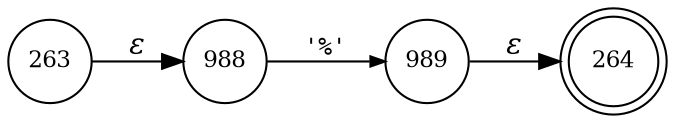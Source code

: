 digraph ATN {
rankdir=LR;
s264[fontsize=11, label="264", shape=doublecircle, fixedsize=true, width=.6];
s263[fontsize=11,label="263", shape=circle, fixedsize=true, width=.55, peripheries=1];
s988[fontsize=11,label="988", shape=circle, fixedsize=true, width=.55, peripheries=1];
s989[fontsize=11,label="989", shape=circle, fixedsize=true, width=.55, peripheries=1];
s263 -> s988 [fontname="Times-Italic", label="&epsilon;"];
s988 -> s989 [fontsize=11, fontname="Courier", arrowsize=.7, label = "'%'", arrowhead = normal];
s989 -> s264 [fontname="Times-Italic", label="&epsilon;"];
}